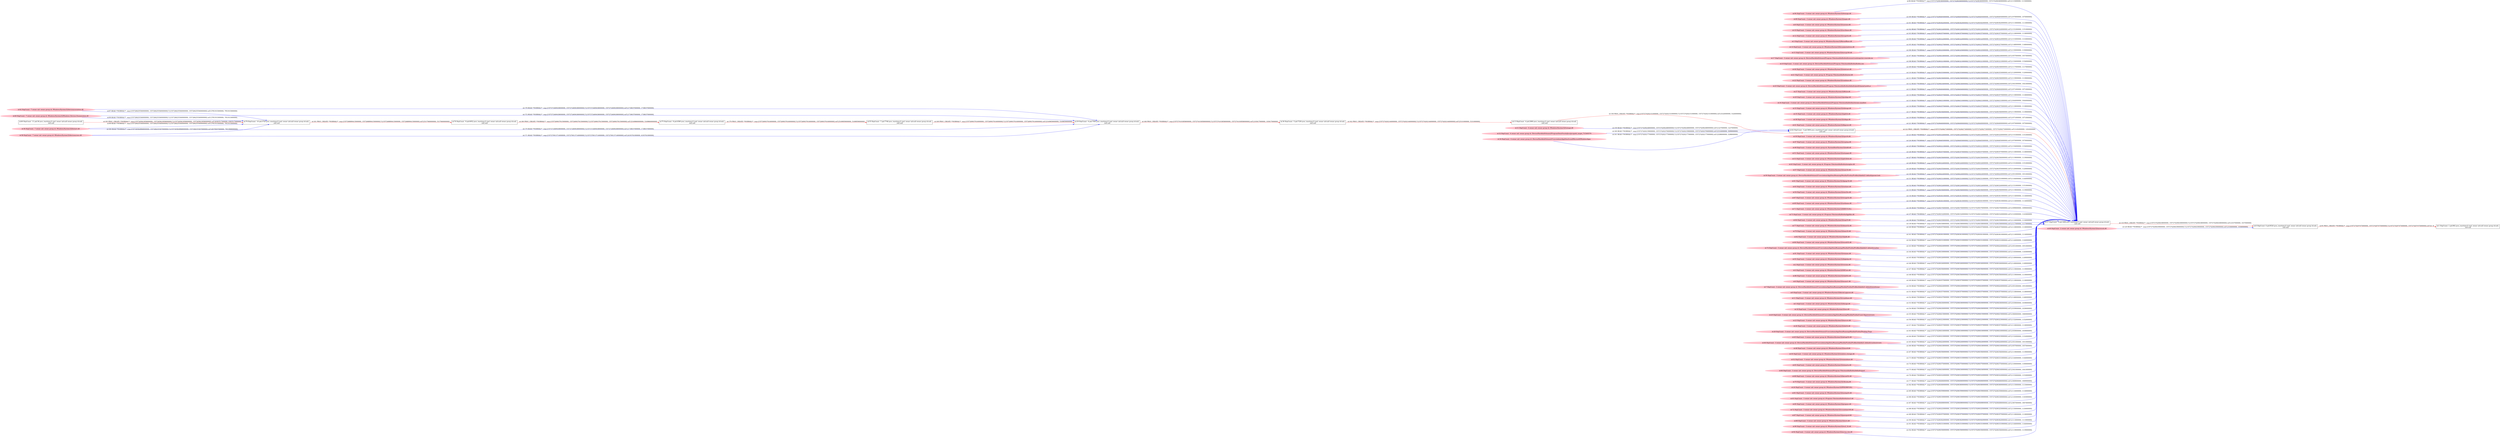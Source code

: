 digraph  {
rankdir=LR
"0"[color=black,label="id:0 HopCount: 0 pid:8520 proc_starttime:0 cmd: owner uid:null owner group id:null,\n null null", shape=box,style=solid];
"1"[color=black,label="id:1 HopCount: 1 pid:892 proc_starttime:0 cmd: owner uid:null owner group id:null,\n null null", shape=box,style=solid];
"0" -> "1" [id=95,__obj="PROC_CREATE"color=red,label="id:95 PROC_CREATE **NORMAL**  seqs:[1557274207475000000, 1557274207475000000] T:[1557274207475000000, 1557274207475000000] relT:[0, 0]",style=solid];
"94"[color=pink,label="id:94 HopCount: -3 owner uid: owner group id: /Windows/System32/dwmapi.dll ", shape=oval,style=filled];
"37"[color=black,label="id:37 HopCount: -2 pid:3496 proc_starttime:0 cmd: owner uid:null owner group id:null,\n null null", shape=box,style=solid];
"94" -> "37" [id=96,__obj="READ"color=blue,label="id:96 READ **NORMAL**  seqs:[1557274206360000000, 1557274206360000000] T:[1557274206360000000, 1557274206360000000] relT:[1115000000, 1115000000]",style=solid];
"62"[color=pink,label="id:62 HopCount: -7 owner uid: owner group id: /Windows/System32/deviceassociation.dll ", shape=oval,style=filled];
"78"[color=black,label="id:78 HopCount: -10 pid:3720 proc_starttime:0 cmd: owner uid:null owner group id:null,\n null null", shape=box,style=solid];
"62" -> "78" [id=97,__obj="READ"color=blue,label="id:97 READ **NORMAL**  seqs:[1557266255560000000, 1557266255560000000] T:[1557266255560000000, 1557266255560000000] relT:[7951915000000, 7951915000000]",style=solid];
"56"[color=pink,label="id:56 HopCount: -7 owner uid: owner group id: /Windows/System32/biwinrt.dll ", shape=oval,style=filled];
"56" -> "78" [id=98,__obj="READ"color=blue,label="id:98 READ **NORMAL**  seqs:[1557266255560000000, 1557266255560000000] T:[1557266255560000000, 1557266255560000000] relT:[7951915000000, 7951915000000]",style=solid];
"60"[color=pink,label="id:60 HopCount: -7 owner uid: owner group id: /Windows/System32/Windows.Devices.Enumeration.dll ", shape=oval,style=filled];
"60" -> "78" [id=99,__obj="READ"color=blue,label="id:99 READ **NORMAL**  seqs:[1557266255560000000, 1557266255560000000] T:[1557266255560000000, 1557266255560000000] relT:[7951915000000, 7951915000000]",style=solid];
"89"[color=pink,label="id:89 HopCount: -3 owner uid: owner group id: /Windows/System32/aepic.dll ", shape=oval,style=filled];
"89" -> "37" [id=100,__obj="READ"color=blue,label="id:100 READ **NORMAL**  seqs:[1557274206405000000, 1557274206405000000] T:[1557274206405000000, 1557274206405000000] relT:[1070000000, 1070000000]",style=solid];
"8"[color=pink,label="id:8 HopCount: -3 owner uid: owner group id: /Windows/System32/userenv.dll ", shape=oval,style=filled];
"8" -> "37" [id=101,__obj="READ"color=blue,label="id:101 READ **NORMAL**  seqs:[1557274206362000000, 1557274206362000000] T:[1557274206362000000, 1557274206362000000] relT:[1113000000, 1113000000]",style=solid];
"10"[color=pink,label="id:10 HopCount: -3 owner uid: owner group id: /Windows/System32/ucrtbase.dll ", shape=oval,style=filled];
"10" -> "37" [id=102,__obj="READ"color=blue,label="id:102 READ **NORMAL**  seqs:[1557274206324000000, 1557274206324000000] T:[1557274206324000000, 1557274206324000000] relT:[1151000000, 1151000000]",style=solid];
"12"[color=pink,label="id:12 HopCount: -3 owner uid: owner group id: /Windows/System32/crypt32.dll ", shape=oval,style=filled];
"12" -> "37" [id=103,__obj="READ"color=blue,label="id:103 READ **NORMAL**  seqs:[1557274206357000000, 1557274206357000000] T:[1557274206357000000, 1557274206357000000] relT:[1118000000, 1118000000]",style=solid];
"3"[color=pink,label="id:3 HopCount: -3 owner uid: owner group id: /Windows/System32/KernelBase.dll ", shape=oval,style=filled];
"3" -> "37" [id=104,__obj="READ"color=blue,label="id:104 READ **NORMAL**  seqs:[1557274206322000000, 1557274206322000000] T:[1557274206322000000, 1557274206322000000] relT:[1153000000, 1153000000]",style=solid];
"14"[color=pink,label="id:14 HopCount: -3 owner uid: owner group id: /Windows/System32/bcryptprimitives.dll ", shape=oval,style=filled];
"14" -> "37" [id=105,__obj="READ"color=blue,label="id:105 READ **NORMAL**  seqs:[1557274206327000000, 1557274206327000000] T:[1557274206327000000, 1557274206327000000] relT:[1148000000, 1148000000]",style=solid];
"15"[color=pink,label="id:15 HopCount: -3 owner uid: owner group id: /Windows/System32/msvcp140.dll ", shape=oval,style=filled];
"15" -> "37" [id=106,__obj="READ"color=blue,label="id:106 READ **NORMAL**  seqs:[1557274206325000000, 1557274206325000000] T:[1557274206325000000, 1557274206325000000] relT:[1150000000, 1150000000]",style=solid];
"17"[color=pink,label="id:17 HopCount: -3 owner uid: owner group id: /Device/HarddiskVolume2/Program Files/mozilla/firefox/browser/crashreporter-override.ini ", shape=oval,style=filled];
"17" -> "37" [id=107,__obj="READ"color=blue,label="id:107 READ **NORMAL**  seqs:[1557274206418000000, 1557274206418000000] T:[1557274206418000000, 1557274206418000000] relT:[1057000000, 1057000000]",style=solid];
"19"[color=pink,label="id:19 HopCount: -3 owner uid: owner group id: /Device/HarddiskVolume2/Program Files/mozilla/firefox/firefox.exe ", shape=oval,style=filled];
"19" -> "37" [id=108,__obj="READ"color=blue,label="id:108 READ **NORMAL**  seqs:[1557274206321000000, 1557274206321000000] T:[1557274206321000000, 1557274206321000000] relT:[1154000000, 1154000000]",style=solid];
"44"[color=pink,label="id:44 HopCount: -3 owner uid: owner group id: /Windows/System32/wintrust.dll ", shape=oval,style=filled];
"44" -> "37" [id=109,__obj="READ"color=blue,label="id:109 READ **NORMAL**  seqs:[1557274206358000000, 1557274206358000000] T:[1557274206358000000, 1557274206358000000] relT:[1117000000, 1117000000]",style=solid];
"21"[color=pink,label="id:21 HopCount: -3 owner uid: owner group id: /Program Files/mozilla/firefox/xul.dll ", shape=oval,style=filled];
"21" -> "37" [id=110,__obj="READ"color=blue,label="id:110 READ **NORMAL**  seqs:[1557274206355000000, 1557274206355000000] T:[1557274206355000000, 1557274206355000000] relT:[1120000000, 1120000000]",style=solid];
"22"[color=pink,label="id:22 HopCount: -3 owner uid: owner group id: /Windows/System32/combase.dll ", shape=oval,style=filled];
"22" -> "37" [id=111,__obj="READ"color=blue,label="id:111 READ **NORMAL**  seqs:[1557274206356000000, 1557274206356000000] T:[1557274206356000000, 1557274206356000000] relT:[1119000000, 1119000000]",style=solid];
"25"[color=pink,label="id:25 HopCount: -3 owner uid: owner group id: /Device/HarddiskVolume2/Program Files/mozilla/firefox/defaults/pref/channel-prefs.js ", shape=oval,style=filled];
"25" -> "37" [id=112,__obj="READ"color=blue,label="id:112 READ **NORMAL**  seqs:[1557274206434000000, 1557274206434000000] T:[1557274206434000000, 1557274206434000000] relT:[1041000000, 1041000000]",style=solid];
"27"[color=pink,label="id:27 HopCount: -3 owner uid: owner group id: /Windows/System32/fltLib.dll ", shape=oval,style=filled];
"27" -> "37" [id=113,__obj="READ"color=blue,label="id:113 READ **NORMAL**  seqs:[1557274206404000000, 1557274206404000000] T:[1557274206404000000, 1557274206404000000] relT:[1071000000, 1071000000]",style=solid];
"29"[color=pink,label="id:29 HopCount: -3 owner uid: owner group id: /Windows/System32/profapi.dll ", shape=oval,style=filled];
"29" -> "37" [id=114,__obj="READ"color=blue,label="id:114 READ **NORMAL**  seqs:[1557274206357000000, 1557274206357000000] T:[1557274206357000000, 1557274206357000000] relT:[1118000000, 1118000000]",style=solid];
"16"[color=pink,label="id:16 HopCount: -3 owner uid: owner group id: /Device/HarddiskVolume2/Program Files/mozilla/firefox/chrome.manifest ", shape=oval,style=filled];
"16" -> "37" [id=115,__obj="READ"color=blue,label="id:115 READ **NORMAL**  seqs:[1557274206431000000, 1557274206431000000] T:[1557274206431000000, 1557274206431000000] relT:[1044000000, 1044000000]",style=solid];
"33"[color=pink,label="id:33 HopCount: -3 owner uid: owner group id: /Windows/System32/shlwapi.dll ", shape=oval,style=filled];
"33" -> "37" [id=116,__obj="READ"color=blue,label="id:116 READ **NORMAL**  seqs:[1557274206357000000, 1557274206357000000] T:[1557274206357000000, 1557274206357000000] relT:[1118000000, 1118000000]",style=solid];
"35"[color=pink,label="id:35 HopCount: -3 owner uid: owner group id: /Windows/System32/gdi32.dll ", shape=oval,style=filled];
"35" -> "37" [id=117,__obj="READ"color=blue,label="id:117 READ **NORMAL**  seqs:[1557274206356000000, 1557274206356000000] T:[1557274206356000000, 1557274206356000000] relT:[1119000000, 1119000000]",style=solid];
"37" -> "0" [id=118,__obj="PROC_CREATE"color=red,label="id:118 PROC_CREATE **NORMAL**  seqs:[1557274206438000000, 1557274206438000000] T:[1557274206438000000, 1557274206438000000] relT:[1037000000, 1037000000]",style=solid];
"38"[color=pink,label="id:38 HopCount: -3 owner uid: owner group id: /Windows/System32/cldapi.dll ", shape=oval,style=filled];
"38" -> "37" [id=119,__obj="READ"color=blue,label="id:119 READ **NORMAL**  seqs:[1557274206404000000, 1557274206404000000] T:[1557274206404000000, 1557274206404000000] relT:[1071000000, 1071000000]",style=solid];
"40"[color=pink,label="id:40 HopCount: -2 owner uid: owner group id: /Windows/System32/mswsock.dll ", shape=oval,style=filled];
"40" -> "0" [id=120,__obj="READ"color=blue,label="id:120 READ **NORMAL**  seqs:[1557274206439000000, 1557274206439000000] T:[1557274206439000000, 1557274206439000000] relT:[1036000000, 1036000000]",style=solid];
"41"[color=pink,label="id:41 HopCount: -3 owner uid: owner group id: /Windows/System32/dbgcore.dll ", shape=oval,style=filled];
"41" -> "37" [id=121,__obj="READ"color=blue,label="id:121 READ **NORMAL**  seqs:[1557274206400000000, 1557274206400000000] T:[1557274206400000000, 1557274206400000000] relT:[1075000000, 1075000000]",style=solid];
"42"[color=black,label="id:42 HopCount: -3 pid:3604 proc_starttime:0 cmd: owner uid:null owner group id:null,\n null null", shape=box,style=solid];
"42" -> "37" [id=122,__obj="PROC_CREATE"color=red,label="id:122 PROC_CREATE **NORMAL**  seqs:[1557274206273000000, 1557274206273000000] T:[1557274206273000000, 1557274206273000000] relT:[1202000000, 1202000000]",style=solid];
"30"[color=pink,label="id:30 HopCount: -3 owner uid: owner group id: /Windows/System32/rpcrt4.dll ", shape=oval,style=filled];
"30" -> "37" [id=123,__obj="READ"color=blue,label="id:123 READ **NORMAL**  seqs:[1557274206324000000, 1557274206324000000] T:[1557274206324000000, 1557274206324000000] relT:[1151000000, 1151000000]",style=solid];
"47"[color=pink,label="id:47 HopCount: -3 owner uid: owner group id: /Windows/System32/cryptsp.dll ", shape=oval,style=filled];
"47" -> "37" [id=124,__obj="READ"color=blue,label="id:124 READ **NORMAL**  seqs:[1557274206405000000, 1557274206405000000] T:[1557274206405000000, 1557274206405000000] relT:[1070000000, 1070000000]",style=solid];
"49"[color=pink,label="id:49 HopCount: -3 owner uid: owner group id: /SystemRoot/System32/ntdll.dll ", shape=oval,style=filled];
"49" -> "37" [id=125,__obj="READ"color=blue,label="id:125 READ **NORMAL**  seqs:[1557274206321000000, 1557274206321000000] T:[1557274206321000000, 1557274206321000000] relT:[1154000000, 1154000000]",style=solid];
"51"[color=pink,label="id:51 HopCount: -3 owner uid: owner group id: /Windows/System32/setupapi.dll ", shape=oval,style=filled];
"51" -> "37" [id=126,__obj="READ"color=blue,label="id:126 READ **NORMAL**  seqs:[1557274206357000000, 1557274206357000000] T:[1557274206357000000, 1557274206357000000] relT:[1118000000, 1118000000]",style=solid];
"53"[color=pink,label="id:53 HopCount: -3 owner uid: owner group id: /Windows/System32/gdi32full.dll ", shape=oval,style=filled];
"53" -> "37" [id=127,__obj="READ"color=blue,label="id:127 READ **NORMAL**  seqs:[1557274206356000000, 1557274206356000000] T:[1557274206356000000, 1557274206356000000] relT:[1119000000, 1119000000]",style=solid];
"43"[color=pink,label="id:43 HopCount: -3 owner uid: owner group id: /Program Files/mozilla/firefox/mozglue.dll ", shape=oval,style=filled];
"43" -> "37" [id=128,__obj="READ"color=blue,label="id:128 READ **NORMAL**  seqs:[1557274206324000000, 1557274206324000000] T:[1557274206324000000, 1557274206324000000] relT:[1151000000, 1151000000]",style=solid];
"57"[color=pink,label="id:57 HopCount: -3 owner uid: owner group id: /Windows/System32/user32.dll ", shape=oval,style=filled];
"57" -> "37" [id=129,__obj="READ"color=blue,label="id:129 READ **NORMAL**  seqs:[1557274206355000000, 1557274206355000000] T:[1557274206355000000, 1557274206355000000] relT:[1120000000, 1120000000]",style=solid];
"59"[color=pink,label="id:59 HopCount: -3 owner uid: owner group id: /Device/HarddiskVolume2/Users/admin/AppData/Roaming/Mozilla/Firefox/Profiles/lxkehh21.default/parent.lock ", shape=oval,style=filled];
"59" -> "37" [id=130,__obj="READ"color=blue,label="id:130 READ **NORMAL**  seqs:[1557274206424000000, 1557274206424000000] T:[1557274206424000000, 1557274206424000000] relT:[1051000000, 1051000000]",style=solid];
"61"[color=pink,label="id:61 HopCount: -3 owner uid: owner group id: /Windows/System32/cfgmgr32.dll ", shape=oval,style=filled];
"61" -> "37" [id=131,__obj="READ"color=blue,label="id:131 READ **NORMAL**  seqs:[1557274206331000000, 1557274206331000000] T:[1557274206331000000, 1557274206331000000] relT:[1144000000, 1144000000]",style=solid];
"63"[color=pink,label="id:63 HopCount: -3 owner uid: owner group id: /Windows/System32/sechost.dll ", shape=oval,style=filled];
"63" -> "37" [id=132,__obj="READ"color=blue,label="id:132 READ **NORMAL**  seqs:[1557274206324000000, 1557274206324000000] T:[1557274206324000000, 1557274206324000000] relT:[1151000000, 1151000000]",style=solid];
"54"[color=pink,label="id:54 HopCount: -3 owner uid: owner group id: /Windows/System32/win32u.dll ", shape=oval,style=filled];
"54" -> "37" [id=133,__obj="READ"color=blue,label="id:133 READ **NORMAL**  seqs:[1557274206356000000, 1557274206356000000] T:[1557274206356000000, 1557274206356000000] relT:[1119000000, 1119000000]",style=solid];
"67"[color=pink,label="id:67 HopCount: -3 owner uid: owner group id: /Windows/System32/wtsapi32.dll ", shape=oval,style=filled];
"67" -> "37" [id=134,__obj="READ"color=blue,label="id:134 READ **NORMAL**  seqs:[1557274206361000000, 1557274206361000000] T:[1557274206361000000, 1557274206361000000] relT:[1114000000, 1114000000]",style=solid];
"69"[color=pink,label="id:69 HopCount: -3 owner uid: owner group id: /Windows/System32/uxtheme.dll ", shape=oval,style=filled];
"69" -> "37" [id=135,__obj="READ"color=blue,label="id:135 READ **NORMAL**  seqs:[1557274206361000000, 1557274206361000000] T:[1557274206361000000, 1557274206361000000] relT:[1114000000, 1114000000]",style=solid];
"71"[color=pink,label="id:71 HopCount: -3 owner uid: owner group id: /Windows/System32/KBDUS.DLL ", shape=oval,style=filled];
"71" -> "37" [id=136,__obj="READ"color=blue,label="id:136 READ **NORMAL**  seqs:[1557274206376000000, 1557274206376000000] T:[1557274206376000000, 1557274206376000000] relT:[1099000000, 1099000000]",style=solid];
"73"[color=pink,label="id:73 HopCount: -3 owner uid: owner group id: /Program Files/mozilla/firefox/lgpllibs.dll ", shape=oval,style=filled];
"73" -> "37" [id=137,__obj="READ"color=blue,label="id:137 READ **NORMAL**  seqs:[1557274206332000000, 1557274206332000000] T:[1557274206332000000, 1557274206332000000] relT:[1143000000, 1143000000]",style=solid];
"64"[color=pink,label="id:64 HopCount: -3 owner uid: owner group id: /Windows/System32/usp10.dll ", shape=oval,style=filled];
"64" -> "37" [id=138,__obj="READ"color=blue,label="id:138 READ **NORMAL**  seqs:[1557274206359000000, 1557274206359000000] T:[1557274206359000000, 1557274206359000000] relT:[1116000000, 1116000000]",style=solid];
"77"[color=pink,label="id:77 HopCount: -3 owner uid: owner group id: /Windows/System32/oleaut32.dll ", shape=oval,style=filled];
"77" -> "37" [id=139,__obj="READ"color=blue,label="id:139 READ **NORMAL**  seqs:[1557274206358000000, 1557274206358000000] T:[1557274206358000000, 1557274206358000000] relT:[1117000000, 1117000000]",style=solid];
"79"[color=pink,label="id:79 HopCount: -3 owner uid: owner group id: /Windows/System32/imm32.dll ", shape=oval,style=filled];
"79" -> "37" [id=140,__obj="READ"color=blue,label="id:140 READ **NORMAL**  seqs:[1557274206357000000, 1557274206357000000] T:[1557274206357000000, 1557274206357000000] relT:[1118000000, 1118000000]",style=solid];
"82"[color=pink,label="id:82 HopCount: -3 owner uid: owner group id: /Windows/System32/pdh.dll ", shape=oval,style=filled];
"82" -> "37" [id=141,__obj="READ"color=blue,label="id:141 READ **NORMAL**  seqs:[1557274206361000000, 1557274206361000000] T:[1557274206361000000, 1557274206361000000] relT:[1114000000, 1114000000]",style=solid];
"84"[color=pink,label="id:84 HopCount: -3 owner uid: owner group id: /Windows/System32/wsock32.dll ", shape=oval,style=filled];
"84" -> "37" [id=142,__obj="READ"color=blue,label="id:142 READ **NORMAL**  seqs:[1557274206331000000, 1557274206331000000] T:[1557274206331000000, 1557274206331000000] relT:[1144000000, 1144000000]",style=solid];
"74"[color=pink,label="id:74 HopCount: -3 owner uid: owner group id: /Device/HarddiskVolume2/Users/admin/AppData/Roaming/Mozilla/Firefox/Profiles/lxkehh21.default/crashes ", shape=oval,style=filled];
"74" -> "37" [id=143,__obj="READ"color=blue,label="id:143 READ **NORMAL**  seqs:[1557274206424000000, 1557274206424000000] T:[1557274206424000000, 1557274206424000000] relT:[1051000000, 1051000000]",style=solid];
"91"[color=pink,label="id:91 HopCount: -3 owner uid: owner group id: /Windows/System32/winmm.dll ", shape=oval,style=filled];
"91" -> "37" [id=144,__obj="READ"color=blue,label="id:144 READ **NORMAL**  seqs:[1557274206330000000, 1557274206330000000] T:[1557274206330000000, 1557274206330000000] relT:[1145000000, 1145000000]",style=solid];
"93"[color=pink,label="id:93 HopCount: -3 owner uid: owner group id: /Windows/System32/dbghelp.dll ", shape=oval,style=filled];
"93" -> "37" [id=145,__obj="READ"color=blue,label="id:145 READ **NORMAL**  seqs:[1557274206326000000, 1557274206326000000] T:[1557274206326000000, 1557274206326000000] relT:[1149000000, 1149000000]",style=solid];
"2"[color=pink,label="id:2 HopCount: -3 owner uid: owner group id: /Windows/System32/version.dll ", shape=oval,style=filled];
"2" -> "37" [id=146,__obj="READ"color=blue,label="id:146 READ **NORMAL**  seqs:[1557274206326000000, 1557274206326000000] T:[1557274206326000000, 1557274206326000000] relT:[1149000000, 1149000000]",style=solid];
"4"[color=pink,label="id:4 HopCount: -3 owner uid: owner group id: /Windows/System32/SHCore.dll ", shape=oval,style=filled];
"4" -> "37" [id=147,__obj="READ"color=blue,label="id:147 READ **NORMAL**  seqs:[1557274206356000000, 1557274206356000000] T:[1557274206356000000, 1557274206356000000] relT:[1119000000, 1119000000]",style=solid];
"86"[color=pink,label="id:86 HopCount: -3 owner uid: owner group id: /Windows/System32/shell32.dll ", shape=oval,style=filled];
"86" -> "37" [id=148,__obj="READ"color=blue,label="id:148 READ **NORMAL**  seqs:[1557274206356000000, 1557274206356000000] T:[1557274206356000000, 1557274206356000000] relT:[1119000000, 1119000000]",style=solid];
"6"[color=pink,label="id:6 HopCount: -3 owner uid: owner group id: /Windows/System32/msasn1.dll ", shape=oval,style=filled];
"6" -> "37" [id=149,__obj="READ"color=blue,label="id:149 READ **NORMAL**  seqs:[1557274206357000000, 1557274206357000000] T:[1557274206357000000, 1557274206357000000] relT:[1118000000, 1118000000]",style=solid];
"7"[color=pink,label="id:7 HopCount: -3 owner uid: owner group id: /Device/HarddiskVolume2/Users/admin/AppData/Roaming/Mozilla/Firefox/Profiles/lxkehh21.default/minidumps ", shape=oval,style=filled];
"7" -> "37" [id=150,__obj="READ"color=blue,label="id:150 READ **NORMAL**  seqs:[1557274206424000000, 1557274206424000000] T:[1557274206424000000, 1557274206424000000] relT:[1051000000, 1051000000]",style=solid];
"9"[color=pink,label="id:9 HopCount: -3 owner uid: owner group id: /Windows/System32/kernel.appcore.dll ", shape=oval,style=filled];
"9" -> "37" [id=151,__obj="READ"color=blue,label="id:151 READ **NORMAL**  seqs:[1557274206357000000, 1557274206357000000] T:[1557274206357000000, 1557274206357000000] relT:[1118000000, 1118000000]",style=solid];
"11"[color=pink,label="id:11 HopCount: -3 owner uid: owner group id: /Windows/System32/cryptbase.dll ", shape=oval,style=filled];
"11" -> "37" [id=152,__obj="READ"color=blue,label="id:152 READ **NORMAL**  seqs:[1557274206327000000, 1557274206327000000] T:[1557274206327000000, 1557274206327000000] relT:[1148000000, 1148000000]",style=solid];
"5"[color=pink,label="id:5 HopCount: -3 owner uid: owner group id: /Windows/System32/dnsapi.dll ", shape=oval,style=filled];
"5" -> "37" [id=153,__obj="READ"color=blue,label="id:153 READ **NORMAL**  seqs:[1557274206436000000, 1557274206436000000] T:[1557274206436000000, 1557274206436000000] relT:[1039000000, 1039000000]",style=solid];
"18"[color=pink,label="id:18 HopCount: -3 owner uid: owner group id: /Windows/System32/nsi.dll ", shape=oval,style=filled];
"18" -> "37" [id=154,__obj="READ"color=blue,label="id:154 READ **NORMAL**  seqs:[1557274206436000000, 1557274206436000000] T:[1557274206436000000, 1557274206436000000] relT:[1039000000, 1039000000]",style=solid];
"20"[color=pink,label="id:20 HopCount: -3 owner uid: owner group id: /Device/HarddiskVolume2/Users/admin/AppData/Roaming/Mozilla/Firefox/Crash Reports/events ", shape=oval,style=filled];
"20" -> "37" [id=155,__obj="READ"color=blue,label="id:155 READ **NORMAL**  seqs:[1557274206415000000, 1557274206415000000] T:[1557274206415000000, 1557274206415000000] relT:[1060000000, 1060000000]",style=solid];
"23"[color=pink,label="id:23 HopCount: -3 owner uid: owner group id: /Windows/System32/msvcrt.dll ", shape=oval,style=filled];
"23" -> "37" [id=156,__obj="READ"color=blue,label="id:156 READ **NORMAL**  seqs:[1557274206323000000, 1557274206323000000] T:[1557274206323000000, 1557274206323000000] relT:[1152000000, 1152000000]",style=solid];
"26"[color=pink,label="id:26 HopCount: -3 owner uid: owner group id: /Windows/System32/ole32.dll ", shape=oval,style=filled];
"26" -> "37" [id=157,__obj="READ"color=blue,label="id:157 READ **NORMAL**  seqs:[1557274206357000000, 1557274206357000000] T:[1557274206357000000, 1557274206357000000] relT:[1118000000, 1118000000]",style=solid];
"13"[color=black,label="id:13 HopCount: -4 pid:2980 proc_starttime:0 cmd: owner uid:null owner group id:null,\n null null", shape=box,style=solid];
"13" -> "42" [id=158,__obj="PROC_CREATE"color=red,label="id:158 PROC_CREATE **NORMAL**  seqs:[1557274202151000000, 1557274202151000000] T:[1557274202151000000, 1557274202151000000] relT:[5324000000, 5324000000]",style=solid];
"31"[color=pink,label="id:31 HopCount: -4 owner uid: owner group id: /Windows/System32/twinapi.dll ", shape=oval,style=filled];
"31" -> "42" [id=159,__obj="READ"color=blue,label="id:159 READ **NORMAL**  seqs:[1557274206248000000, 1557274206248000000] T:[1557274206248000000, 1557274206248000000] relT:[1227000000, 1227000000]",style=solid];
"32"[color=pink,label="id:32 HopCount: -4 owner uid: owner group id: /Device/HarddiskVolume2/ProgramData/Oracle/Java/javapath_target_715365579 ", shape=oval,style=filled];
"32" -> "42" [id=160,__obj="READ"color=blue,label="id:160 READ **NORMAL**  seqs:[1557274202159000000, 1557274202376000000] T:[1557274202159000000, 1557274202376000000] relT:[5316000000, 5099000000]",style=solid];
"34"[color=pink,label="id:34 HopCount: -4 owner uid: owner group id: /Device/HarddiskVolume2/Users/admin/AppData/Local/Microsoft/WindowsApps ", shape=oval,style=filled];
"34" -> "42" [id=161,__obj="READ"color=blue,label="id:161 READ **NORMAL**  seqs:[1557274202177000000, 1557274202177000000] T:[1557274202177000000, 1557274202177000000] relT:[5298000000, 5298000000]",style=solid];
"36"[color=black,label="id:36 HopCount: -5 pid:7256 proc_starttime:0 cmd: owner uid:null owner group id:null,\n null null", shape=box,style=solid];
"36" -> "13" [id=162,__obj="PROC_CREATE"color=red,label="id:162 PROC_CREATE **NORMAL**  seqs:[1557274202144000000, 1557274202144000000] T:[1557274202144000000, 1557274202144000000] relT:[5331000000, 5331000000]",style=solid];
"28"[color=pink,label="id:28 HopCount: -3 owner uid: owner group id: /Device/HarddiskVolume2/Users/admin/AppData/Roaming/Mozilla/Firefox/Pending Pings ", shape=oval,style=filled];
"28" -> "37" [id=163,__obj="READ"color=blue,label="id:163 READ **NORMAL**  seqs:[1557274206416000000, 1557274206416000000] T:[1557274206416000000, 1557274206416000000] relT:[1059000000, 1059000000]",style=solid];
"45"[color=pink,label="id:45 HopCount: -3 owner uid: owner group id: /Windows/System32/advapi32.dll ", shape=oval,style=filled];
"45" -> "37" [id=164,__obj="READ"color=blue,label="id:164 READ **NORMAL**  seqs:[1557274206323000000, 1557274206323000000] T:[1557274206323000000, 1557274206323000000] relT:[1152000000, 1152000000]",style=solid];
"46"[color=pink,label="id:46 HopCount: -3 owner uid: owner group id: /Device/HarddiskVolume2/Users/admin/AppData/Roaming/Mozilla/Firefox/Profiles/lxkehh21.default/crashes/events ", shape=oval,style=filled];
"46" -> "37" [id=165,__obj="READ"color=blue,label="id:165 READ **NORMAL**  seqs:[1557274206424000000, 1557274206424000000] T:[1557274206424000000, 1557274206424000000] relT:[1051000000, 1051000000]",style=solid];
"48"[color=pink,label="id:48 HopCount: -3 owner uid: owner group id: /Windows/System32/msctf.dll ", shape=oval,style=filled];
"48" -> "37" [id=166,__obj="READ"color=blue,label="id:166 READ **NORMAL**  seqs:[1557274206418000000, 1557274206418000000] T:[1557274206418000000, 1557274206418000000] relT:[1057000000, 1057000000]",style=solid];
"50"[color=pink,label="id:50 HopCount: -3 owner uid: owner group id: /Windows/System32/windows.storage.dll ", shape=oval,style=filled];
"50" -> "37" [id=167,__obj="READ"color=blue,label="id:167 READ **NORMAL**  seqs:[1557274206356000000, 1557274206356000000] T:[1557274206356000000, 1557274206356000000] relT:[1119000000, 1119000000]",style=solid];
"39"[color=black,label="id:39 HopCount: -6 pid:7500 proc_starttime:0 cmd: owner uid:null owner group id:null,\n null null", shape=box,style=solid];
"39" -> "36" [id=168,__obj="PROC_CREATE"color=red,label="id:168 PROC_CREATE **NORMAL**  seqs:[1557274103858000000, 1557274103858000000] T:[1557274103858000000, 1557274103858000000] relT:[103617000000, 103617000000]",style=solid];
"55"[color=black,label="id:55 HopCount: -7 pid:7748 proc_starttime:0 cmd: owner uid:null owner group id:null,\n null null", shape=box,style=solid];
"55" -> "39" [id=169,__obj="PROC_CREATE"color=red,label="id:169 PROC_CREATE **NORMAL**  seqs:[1557269037616000000, 1557269037616000000] T:[1557269037616000000, 1557269037616000000] relT:[5169859000000, 5169859000000]",style=solid];
"56" -> "39" [id=170,__obj="READ"color=blue,label="id:170 READ **NORMAL**  seqs:[1557272469438000000, 1557272469438000000] T:[1557272469438000000, 1557272469438000000] relT:[1738037000000, 1738037000000]",style=solid];
"58"[color=pink,label="id:58 HopCount: -7 owner uid: owner group id: /Windows/System32/deviceaccess.dll ", shape=oval,style=filled];
"58" -> "39" [id=171,__obj="READ"color=blue,label="id:171 READ **NORMAL**  seqs:[1557270013714000000, 1557270013714000000] T:[1557270013714000000, 1557270013714000000] relT:[4193761000000, 4193761000000]",style=solid];
"60" -> "39" [id=172,__obj="READ"color=blue,label="id:172 READ **NORMAL**  seqs:[1557272469438000000, 1557272469438000000] T:[1557272469438000000, 1557272469438000000] relT:[1738037000000, 1738037000000]",style=solid];
"52"[color=pink,label="id:52 HopCount: -3 owner uid: owner group id: /Windows/System32/winmmbase.dll ", shape=oval,style=filled];
"52" -> "37" [id=173,__obj="READ"color=blue,label="id:173 READ **NORMAL**  seqs:[1557274206331000000, 1557274206331000000] T:[1557274206331000000, 1557274206331000000] relT:[1144000000, 1144000000]",style=solid];
"65"[color=pink,label="id:65 HopCount: -3 owner uid: owner group id: /Windows/System32/ntmarta.dll ", shape=oval,style=filled];
"65" -> "37" [id=174,__obj="READ"color=blue,label="id:174 READ **NORMAL**  seqs:[1557274206375000000, 1557274206375000000] T:[1557274206375000000, 1557274206375000000] relT:[1100000000, 1100000000]",style=solid];
"66"[color=pink,label="id:66 HopCount: -3 owner uid: owner group id: /Device/HarddiskVolume2/Program Files/mozilla/firefox/defaults/pref ", shape=oval,style=filled];
"66" -> "37" [id=175,__obj="READ"color=blue,label="id:175 READ **NORMAL**  seqs:[1557274206434000000, 1557274206434000000] T:[1557274206434000000, 1557274206434000000] relT:[1041000000, 1041000000]",style=solid];
"68"[color=pink,label="id:68 HopCount: -3 owner uid: owner group id: /Windows/System32/kernel32.dll ", shape=oval,style=filled];
"68" -> "37" [id=176,__obj="READ"color=blue,label="id:176 READ **NORMAL**  seqs:[1557274206322000000, 1557274206322000000] T:[1557274206322000000, 1557274206322000000] relT:[1153000000, 1153000000]",style=solid];
"70"[color=pink,label="id:70 HopCount: -3 owner uid: owner group id: /Windows/System32/clbcatq.dll ", shape=oval,style=filled];
"70" -> "37" [id=177,__obj="READ"color=blue,label="id:177 READ **NORMAL**  seqs:[1557274206406000000, 1557274206406000000] T:[1557274206406000000, 1557274206406000000] relT:[1069000000, 1069000000]",style=solid];
"62" -> "39" [id=178,__obj="READ"color=blue,label="id:178 READ **NORMAL**  seqs:[1557272469438000000, 1557272469438000000] T:[1557272469438000000, 1557272469438000000] relT:[1738037000000, 1738037000000]",style=solid];
"75"[color=black,label="id:75 HopCount: -8 pid:4580 proc_starttime:0 cmd: owner uid:null owner group id:null,\n null null", shape=box,style=solid];
"75" -> "55" [id=179,__obj="PROC_CREATE"color=red,label="id:179 PROC_CREATE **NORMAL**  seqs:[1557269037616000000, 1557269037616000000] T:[1557269037616000000, 1557269037616000000] relT:[5169859000000, 5169859000000]",style=solid];
"76"[color=black,label="id:76 HopCount: -9 pid:6952 proc_starttime:0 cmd: owner uid:null owner group id:null,\n null null", shape=box,style=solid];
"76" -> "75" [id=180,__obj="PROC_CREATE"color=red,label="id:180 PROC_CREATE **NORMAL**  seqs:[1557269037615000000, 1557269037615000000] T:[1557269037615000000, 1557269037615000000] relT:[5169860000000, 5169860000000]",style=solid];
"78" -> "76" [id=181,__obj="PROC_CREATE"color=red,label="id:181 PROC_CREATE **NORMAL**  seqs:[1557268890415000000, 1557268890415000000] T:[1557268890415000000, 1557268890415000000] relT:[5317060000000, 5317060000000]",style=solid];
"24"[color=pink,label="id:24 HopCount: -3 owner uid: owner group id: /Windows/System32/IPHLPAPI.DLL ", shape=oval,style=filled];
"24" -> "37" [id=182,__obj="READ"color=blue,label="id:182 READ **NORMAL**  seqs:[1557274206360000000, 1557274206360000000] T:[1557274206360000000, 1557274206360000000] relT:[1115000000, 1115000000]",style=solid];
"80"[color=black,label="id:80 HopCount: -11 pid:36 proc_starttime:0 cmd: owner uid:null owner group id:null,\n null null", shape=box,style=solid];
"80" -> "78" [id=183,__obj="PROC_CREATE"color=red,label="id:183 PROC_CREATE **NORMAL**  seqs:[1557265823958000000, 1557265823958000000] T:[1557265823958000000, 1557265823958000000] relT:[8383517000000, 8383517000000]",style=solid];
"58" -> "78" [id=184,__obj="READ"color=blue,label="id:184 READ **NORMAL**  seqs:[1557265828968000000, 1557266255567000000] T:[1557265828968000000, 1557266255567000000] relT:[8378507000000, 7951908000000]",style=solid];
"81"[color=pink,label="id:81 HopCount: -3 owner uid: owner group id: /Windows/System32/msimg32.dll ", shape=oval,style=filled];
"81" -> "37" [id=185,__obj="READ"color=blue,label="id:185 READ **NORMAL**  seqs:[1557274206359000000, 1557274206359000000] T:[1557274206359000000, 1557274206359000000] relT:[1116000000, 1116000000]",style=solid];
"83"[color=pink,label="id:83 HopCount: -3 owner uid: owner group id: /Program Files/mozilla/firefox/nss3.dll ", shape=oval,style=filled];
"83" -> "37" [id=186,__obj="READ"color=blue,label="id:186 READ **NORMAL**  seqs:[1557274206330000000, 1557274206330000000] T:[1557274206330000000, 1557274206330000000] relT:[1145000000, 1145000000]",style=solid];
"85"[color=pink,label="id:85 HopCount: -3 owner uid: owner group id: /Windows/System32/propsys.dll ", shape=oval,style=filled];
"85" -> "37" [id=187,__obj="READ"color=blue,label="id:187 READ **NORMAL**  seqs:[1557274206408000000, 1557274206408000000] T:[1557274206408000000, 1557274206408000000] relT:[1067000000, 1067000000]",style=solid];
"72"[color=pink,label="id:72 HopCount: -3 owner uid: owner group id: /Windows/System32/vcruntime140.dll ", shape=oval,style=filled];
"72" -> "37" [id=188,__obj="READ"color=blue,label="id:188 READ **NORMAL**  seqs:[1557274206325000000, 1557274206325000000] T:[1557274206325000000, 1557274206325000000] relT:[1150000000, 1150000000]",style=solid];
"87"[color=pink,label="id:87 HopCount: -3 owner uid: owner group id: /Windows/System32/powrprof.dll ", shape=oval,style=filled];
"87" -> "37" [id=189,__obj="READ"color=blue,label="id:189 READ **NORMAL**  seqs:[1557274206357000000, 1557274206357000000] T:[1557274206357000000, 1557274206357000000] relT:[1118000000, 1118000000]",style=solid];
"88"[color=pink,label="id:88 HopCount: -3 owner uid: owner group id: /Windows/System32/avrt.dll ", shape=oval,style=filled];
"88" -> "37" [id=190,__obj="READ"color=blue,label="id:190 READ **NORMAL**  seqs:[1557274206362000000, 1557274206362000000] T:[1557274206362000000, 1557274206362000000] relT:[1113000000, 1113000000]",style=solid];
"90"[color=pink,label="id:90 HopCount: -3 owner uid: owner group id: /Windows/System32/ws2_32.dll ", shape=oval,style=filled];
"90" -> "37" [id=191,__obj="READ"color=blue,label="id:191 READ **NORMAL**  seqs:[1557274206331000000, 1557274206331000000] T:[1557274206331000000, 1557274206331000000] relT:[1144000000, 1144000000]",style=solid];
"92"[color=pink,label="id:92 HopCount: -3 owner uid: owner group id: /Windows/System32/msvcp_win.dll ", shape=oval,style=filled];
"92" -> "37" [id=192,__obj="READ"color=blue,label="id:192 READ **NORMAL**  seqs:[1557274206356000000, 1557274206356000000] T:[1557274206356000000, 1557274206356000000] relT:[1119000000, 1119000000]",style=solid];
}